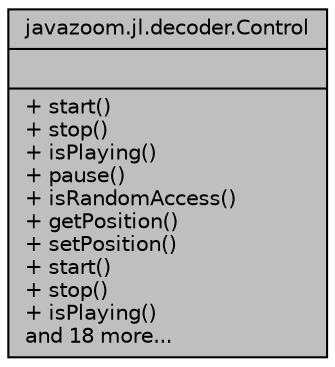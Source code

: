 digraph "javazoom.jl.decoder.Control"
{
 // LATEX_PDF_SIZE
  edge [fontname="Helvetica",fontsize="10",labelfontname="Helvetica",labelfontsize="10"];
  node [fontname="Helvetica",fontsize="10",shape=record];
  Node1 [label="{javazoom.jl.decoder.Control\n||+ start()\l+ stop()\l+ isPlaying()\l+ pause()\l+ isRandomAccess()\l+ getPosition()\l+ setPosition()\l+ start()\l+ stop()\l+ isPlaying()\land 18 more...\l}",height=0.2,width=0.4,color="black", fillcolor="grey75", style="filled", fontcolor="black",tooltip=" "];
}
